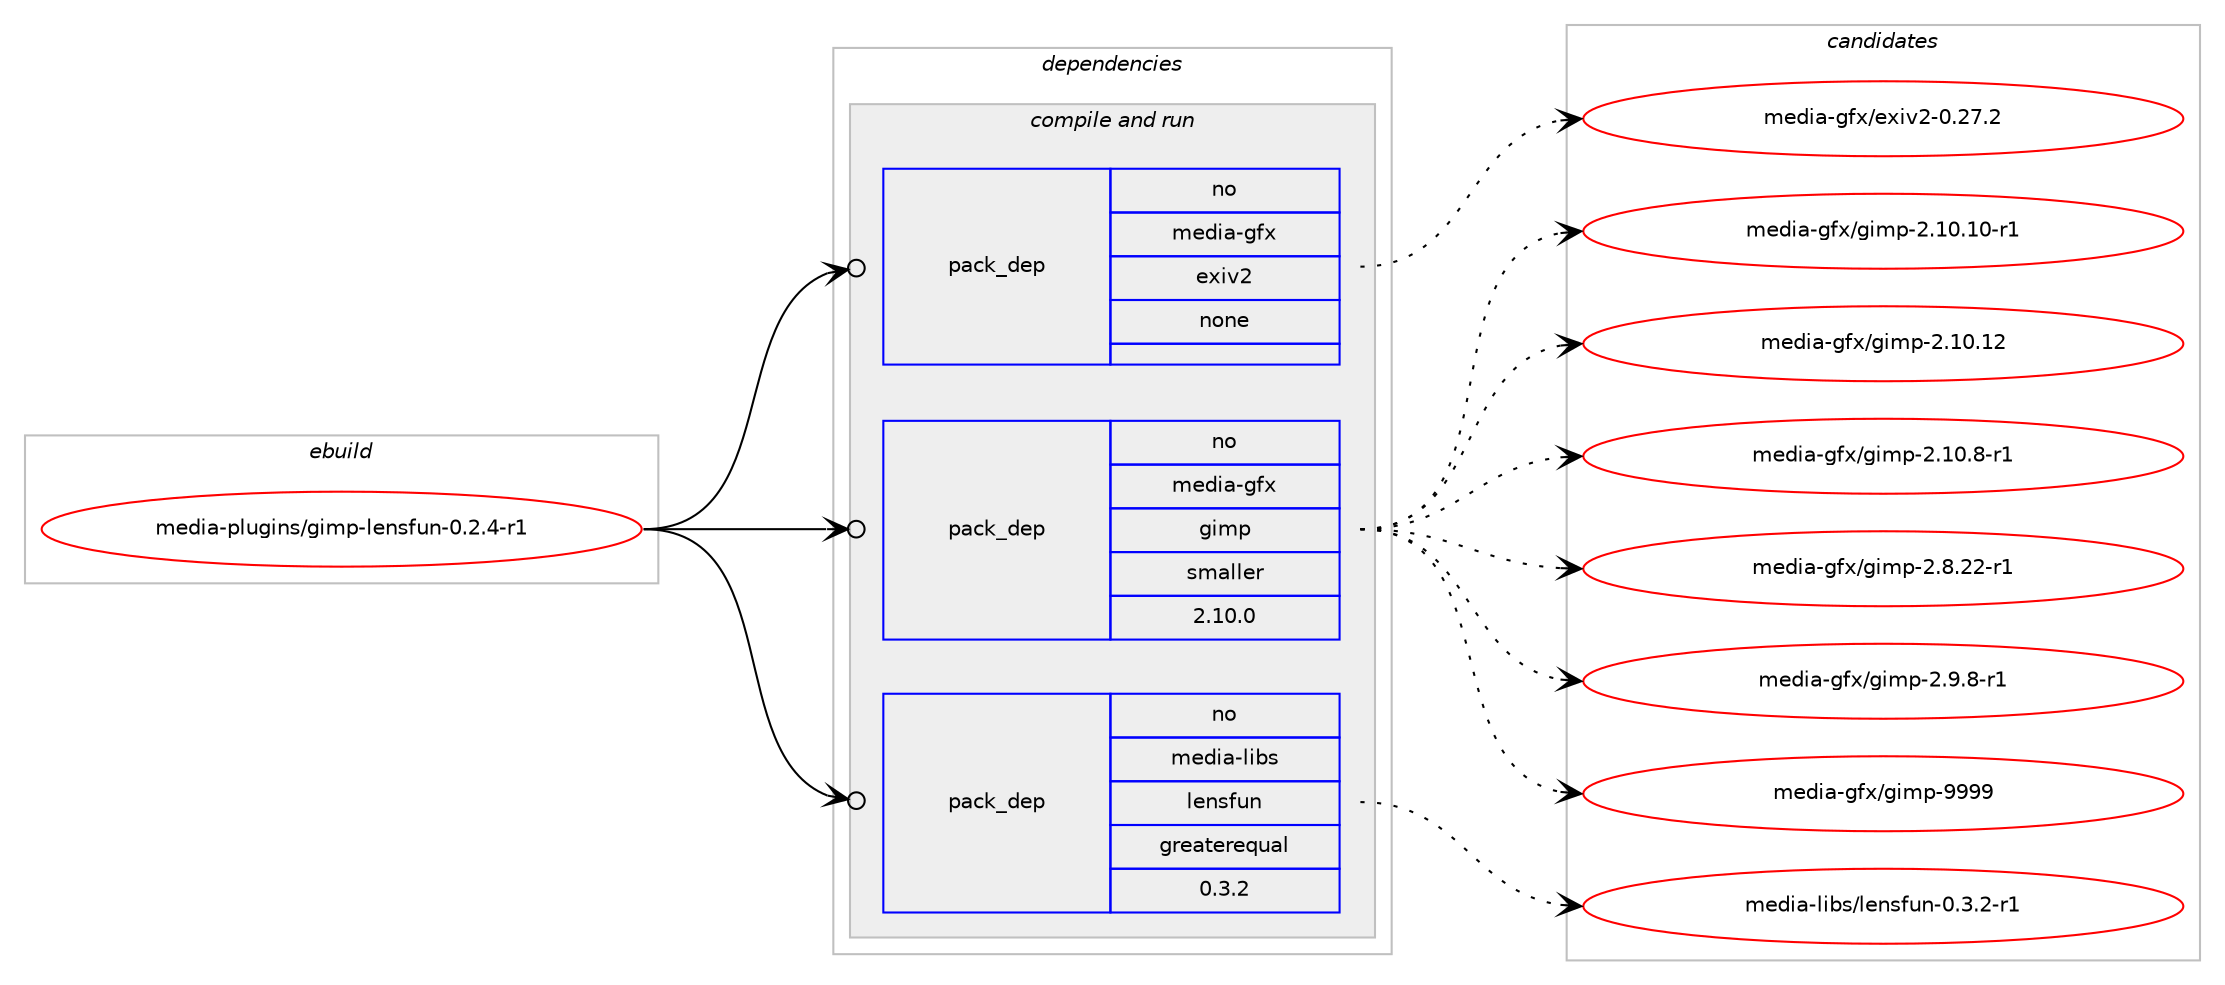 digraph prolog {

# *************
# Graph options
# *************

newrank=true;
concentrate=true;
compound=true;
graph [rankdir=LR,fontname=Helvetica,fontsize=10,ranksep=1.5];#, ranksep=2.5, nodesep=0.2];
edge  [arrowhead=vee];
node  [fontname=Helvetica,fontsize=10];

# **********
# The ebuild
# **********

subgraph cluster_leftcol {
color=gray;
rank=same;
label=<<i>ebuild</i>>;
id [label="media-plugins/gimp-lensfun-0.2.4-r1", color=red, width=4, href="../media-plugins/gimp-lensfun-0.2.4-r1.svg"];
}

# ****************
# The dependencies
# ****************

subgraph cluster_midcol {
color=gray;
label=<<i>dependencies</i>>;
subgraph cluster_compile {
fillcolor="#eeeeee";
style=filled;
label=<<i>compile</i>>;
}
subgraph cluster_compileandrun {
fillcolor="#eeeeee";
style=filled;
label=<<i>compile and run</i>>;
subgraph pack585885 {
dependency792845 [label=<<TABLE BORDER="0" CELLBORDER="1" CELLSPACING="0" CELLPADDING="4" WIDTH="220"><TR><TD ROWSPAN="6" CELLPADDING="30">pack_dep</TD></TR><TR><TD WIDTH="110">no</TD></TR><TR><TD>media-gfx</TD></TR><TR><TD>exiv2</TD></TR><TR><TD>none</TD></TR><TR><TD></TD></TR></TABLE>>, shape=none, color=blue];
}
id:e -> dependency792845:w [weight=20,style="solid",arrowhead="odotvee"];
subgraph pack585886 {
dependency792846 [label=<<TABLE BORDER="0" CELLBORDER="1" CELLSPACING="0" CELLPADDING="4" WIDTH="220"><TR><TD ROWSPAN="6" CELLPADDING="30">pack_dep</TD></TR><TR><TD WIDTH="110">no</TD></TR><TR><TD>media-gfx</TD></TR><TR><TD>gimp</TD></TR><TR><TD>smaller</TD></TR><TR><TD>2.10.0</TD></TR></TABLE>>, shape=none, color=blue];
}
id:e -> dependency792846:w [weight=20,style="solid",arrowhead="odotvee"];
subgraph pack585887 {
dependency792847 [label=<<TABLE BORDER="0" CELLBORDER="1" CELLSPACING="0" CELLPADDING="4" WIDTH="220"><TR><TD ROWSPAN="6" CELLPADDING="30">pack_dep</TD></TR><TR><TD WIDTH="110">no</TD></TR><TR><TD>media-libs</TD></TR><TR><TD>lensfun</TD></TR><TR><TD>greaterequal</TD></TR><TR><TD>0.3.2</TD></TR></TABLE>>, shape=none, color=blue];
}
id:e -> dependency792847:w [weight=20,style="solid",arrowhead="odotvee"];
}
subgraph cluster_run {
fillcolor="#eeeeee";
style=filled;
label=<<i>run</i>>;
}
}

# **************
# The candidates
# **************

subgraph cluster_choices {
rank=same;
color=gray;
label=<<i>candidates</i>>;

subgraph choice585885 {
color=black;
nodesep=1;
choice1091011001059745103102120471011201051185045484650554650 [label="media-gfx/exiv2-0.27.2", color=red, width=4,href="../media-gfx/exiv2-0.27.2.svg"];
dependency792845:e -> choice1091011001059745103102120471011201051185045484650554650:w [style=dotted,weight="100"];
}
subgraph choice585886 {
color=black;
nodesep=1;
choice10910110010597451031021204710310510911245504649484649484511449 [label="media-gfx/gimp-2.10.10-r1", color=red, width=4,href="../media-gfx/gimp-2.10.10-r1.svg"];
choice1091011001059745103102120471031051091124550464948464950 [label="media-gfx/gimp-2.10.12", color=red, width=4,href="../media-gfx/gimp-2.10.12.svg"];
choice109101100105974510310212047103105109112455046494846564511449 [label="media-gfx/gimp-2.10.8-r1", color=red, width=4,href="../media-gfx/gimp-2.10.8-r1.svg"];
choice109101100105974510310212047103105109112455046564650504511449 [label="media-gfx/gimp-2.8.22-r1", color=red, width=4,href="../media-gfx/gimp-2.8.22-r1.svg"];
choice1091011001059745103102120471031051091124550465746564511449 [label="media-gfx/gimp-2.9.8-r1", color=red, width=4,href="../media-gfx/gimp-2.9.8-r1.svg"];
choice1091011001059745103102120471031051091124557575757 [label="media-gfx/gimp-9999", color=red, width=4,href="../media-gfx/gimp-9999.svg"];
dependency792846:e -> choice10910110010597451031021204710310510911245504649484649484511449:w [style=dotted,weight="100"];
dependency792846:e -> choice1091011001059745103102120471031051091124550464948464950:w [style=dotted,weight="100"];
dependency792846:e -> choice109101100105974510310212047103105109112455046494846564511449:w [style=dotted,weight="100"];
dependency792846:e -> choice109101100105974510310212047103105109112455046564650504511449:w [style=dotted,weight="100"];
dependency792846:e -> choice1091011001059745103102120471031051091124550465746564511449:w [style=dotted,weight="100"];
dependency792846:e -> choice1091011001059745103102120471031051091124557575757:w [style=dotted,weight="100"];
}
subgraph choice585887 {
color=black;
nodesep=1;
choice109101100105974510810598115471081011101151021171104548465146504511449 [label="media-libs/lensfun-0.3.2-r1", color=red, width=4,href="../media-libs/lensfun-0.3.2-r1.svg"];
dependency792847:e -> choice109101100105974510810598115471081011101151021171104548465146504511449:w [style=dotted,weight="100"];
}
}

}
